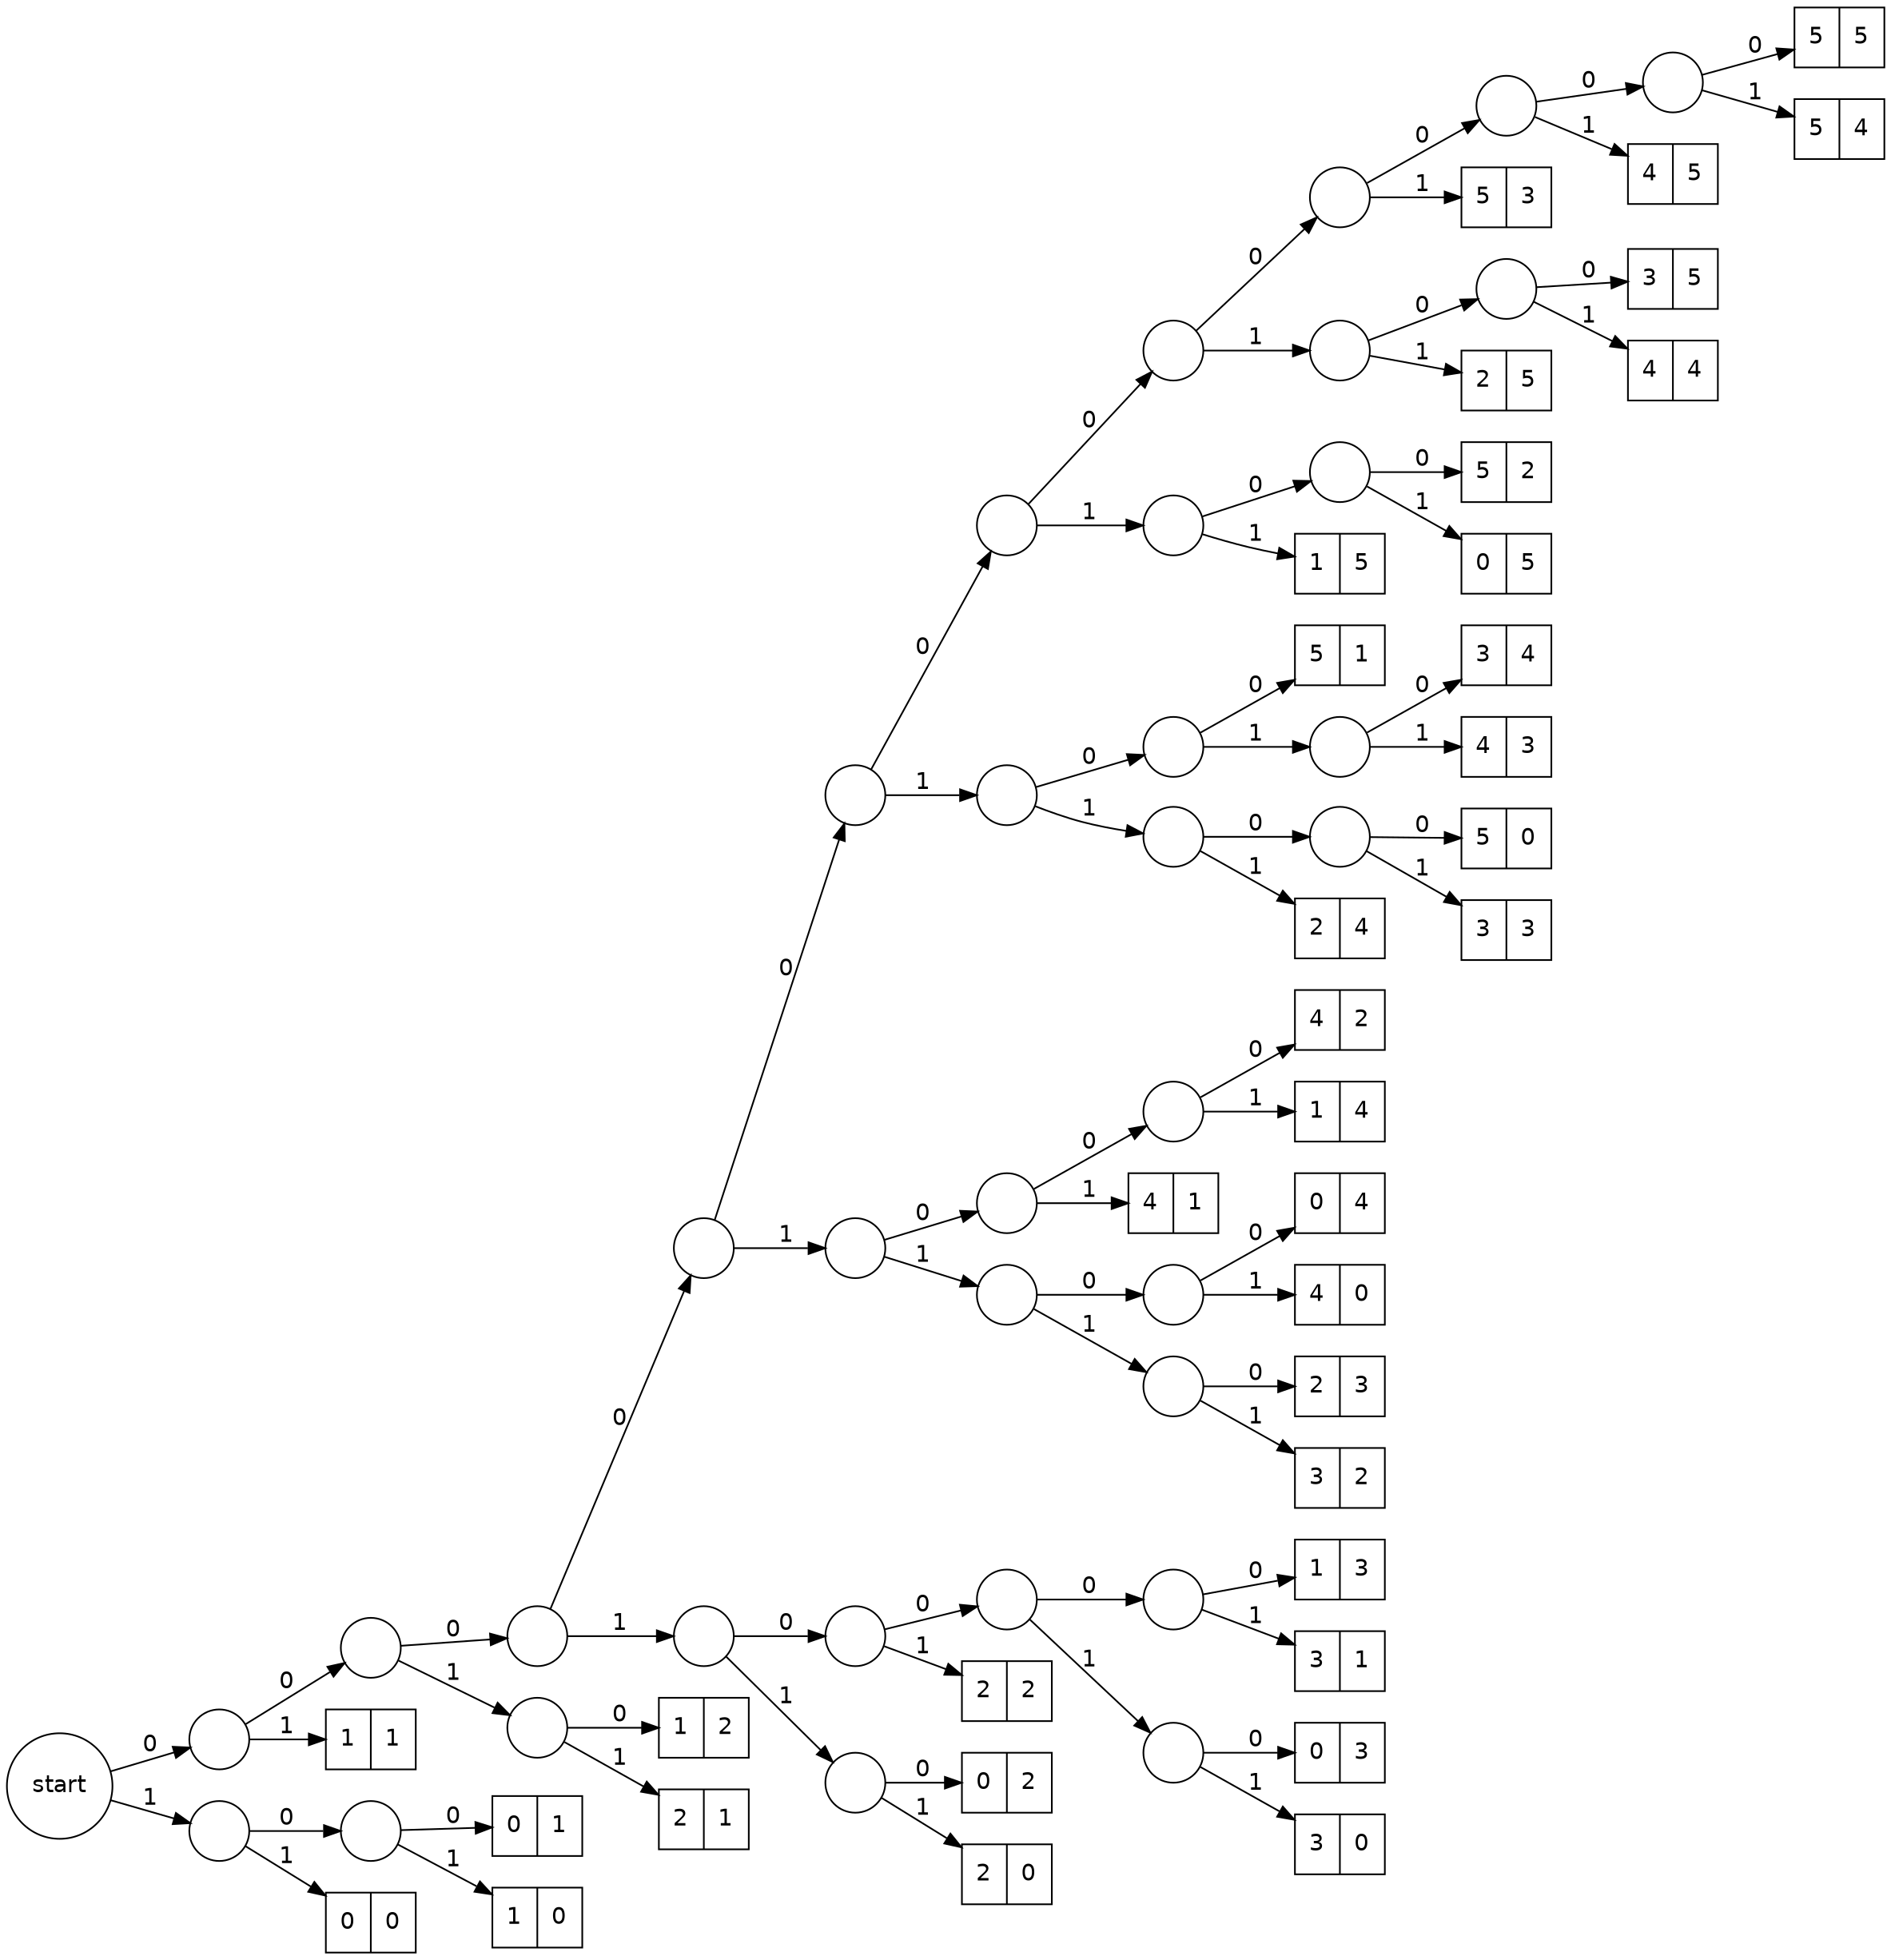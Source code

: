 digraph huffman {
  node [fontname="DejaVuSans"];
  edge [fontname="DejaVuSans"];
  margin = "0";
  rankdir = "LR";

  start [shape=circle,label="start"];
  start -> n0 [label="0"];
  start -> n1 [label="1"];
  n0 [shape=circle,label=""];
  n0 -> n00 [label="0"];
  n0 -> n01 [label="1"];
  n00 [shape=circle,label=""];
  n00 -> n000 [label="0"];
  n00 -> n001 [label="1"];
  n000 [shape=circle,label=""];
  n000 -> n0000 [label="0"];
  n000 -> n0001 [label="1"];
  n0000 [shape=circle,label=""];
  n0000 -> n00000 [label="0"];
  n0000 -> n00001 [label="1"];
  n00000 [shape=circle,label=""];
  n00000 -> n000000 [label="0"];
  n00000 -> n000001 [label="1"];
  n000000 [shape=circle,label=""];
  n000000 -> n0000000 [label="0"];
  n000000 -> n0000001 [label="1"];
  n0000000 [shape=circle,label=""];
  n0000000 -> n00000000 [label="0"];
  n0000000 -> n00000001 [label="1"];
  n00000000 [shape=circle,label=""];
  n00000000 -> n000000000 [label="0"];
  n00000000 -> n000000001 [label="1"];
  n000000000 [shape=circle,label=""];
  n000000000 -> n0000000000 [label="0"];
  n000000000 -> n0000000001 [label="1"];
  n0000000000 [shape=circle,label=""];
  n0000000000 -> n00000000000 [label="0"];
  n0000000000 -> n00000000001 [label="1"];
  n00000000000 [shape=record,label="{5|5}"];
  n00000000001 [shape=record,label="{5|4}"];
  n0000000001 [shape=record,label="{4|5}"];
  n000000001 [shape=record,label="{5|3}"];
  n00000001 [shape=circle,label=""];
  n00000001 -> n000000010 [label="0"];
  n00000001 -> n000000011 [label="1"];
  n000000010 [shape=circle,label=""];
  n000000010 -> n0000000100 [label="0"];
  n000000010 -> n0000000101 [label="1"];
  n0000000100 [shape=record,label="{3|5}"];
  n0000000101 [shape=record,label="{4|4}"];
  n000000011 [shape=record,label="{2|5}"];
  n0000001 [shape=circle,label=""];
  n0000001 -> n00000010 [label="0"];
  n0000001 -> n00000011 [label="1"];
  n00000010 [shape=circle,label=""];
  n00000010 -> n000000100 [label="0"];
  n00000010 -> n000000101 [label="1"];
  n000000100 [shape=record,label="{5|2}"];
  n000000101 [shape=record,label="{0|5}"];
  n00000011 [shape=record,label="{1|5}"];
  n000001 [shape=circle,label=""];
  n000001 -> n0000010 [label="0"];
  n000001 -> n0000011 [label="1"];
  n0000010 [shape=circle,label=""];
  n0000010 -> n00000100 [label="0"];
  n0000010 -> n00000101 [label="1"];
  n00000100 [shape=record,label="{5|1}"];
  n00000101 [shape=circle,label=""];
  n00000101 -> n000001010 [label="0"];
  n00000101 -> n000001011 [label="1"];
  n000001010 [shape=record,label="{3|4}"];
  n000001011 [shape=record,label="{4|3}"];
  n0000011 [shape=circle,label=""];
  n0000011 -> n00000110 [label="0"];
  n0000011 -> n00000111 [label="1"];
  n00000110 [shape=circle,label=""];
  n00000110 -> n000001100 [label="0"];
  n00000110 -> n000001101 [label="1"];
  n000001100 [shape=record,label="{5|0}"];
  n000001101 [shape=record,label="{3|3}"];
  n00000111 [shape=record,label="{2|4}"];
  n00001 [shape=circle,label=""];
  n00001 -> n000010 [label="0"];
  n00001 -> n000011 [label="1"];
  n000010 [shape=circle,label=""];
  n000010 -> n0000100 [label="0"];
  n000010 -> n0000101 [label="1"];
  n0000100 [shape=circle,label=""];
  n0000100 -> n00001000 [label="0"];
  n0000100 -> n00001001 [label="1"];
  n00001000 [shape=record,label="{4|2}"];
  n00001001 [shape=record,label="{1|4}"];
  n0000101 [shape=record,label="{4|1}"];
  n000011 [shape=circle,label=""];
  n000011 -> n0000110 [label="0"];
  n000011 -> n0000111 [label="1"];
  n0000110 [shape=circle,label=""];
  n0000110 -> n00001100 [label="0"];
  n0000110 -> n00001101 [label="1"];
  n00001100 [shape=record,label="{0|4}"];
  n00001101 [shape=record,label="{4|0}"];
  n0000111 [shape=circle,label=""];
  n0000111 -> n00001110 [label="0"];
  n0000111 -> n00001111 [label="1"];
  n00001110 [shape=record,label="{2|3}"];
  n00001111 [shape=record,label="{3|2}"];
  n0001 [shape=circle,label=""];
  n0001 -> n00010 [label="0"];
  n0001 -> n00011 [label="1"];
  n00010 [shape=circle,label=""];
  n00010 -> n000100 [label="0"];
  n00010 -> n000101 [label="1"];
  n000100 [shape=circle,label=""];
  n000100 -> n0001000 [label="0"];
  n000100 -> n0001001 [label="1"];
  n0001000 [shape=circle,label=""];
  n0001000 -> n00010000 [label="0"];
  n0001000 -> n00010001 [label="1"];
  n00010000 [shape=record,label="{1|3}"];
  n00010001 [shape=record,label="{3|1}"];
  n0001001 [shape=circle,label=""];
  n0001001 -> n00010010 [label="0"];
  n0001001 -> n00010011 [label="1"];
  n00010010 [shape=record,label="{0|3}"];
  n00010011 [shape=record,label="{3|0}"];
  n000101 [shape=record,label="{2|2}"];
  n00011 [shape=circle,label=""];
  n00011 -> n000110 [label="0"];
  n00011 -> n000111 [label="1"];
  n000110 [shape=record,label="{0|2}"];
  n000111 [shape=record,label="{2|0}"];
  n001 [shape=circle,label=""];
  n001 -> n0010 [label="0"];
  n001 -> n0011 [label="1"];
  n0010 [shape=record,label="{1|2}"];
  n0011 [shape=record,label="{2|1}"];
  n01 [shape=record,label="{1|1}"];
  n1 [shape=circle,label=""];
  n1 -> n10 [label="0"];
  n1 -> n11 [label="1"];
  n10 [shape=circle,label=""];
  n10 -> n100 [label="0"];
  n10 -> n101 [label="1"];
  n100 [shape=record,label="{0|1}"];
  n101 [shape=record,label="{1|0}"];
  n11 [shape=record,label="{0|0}"];
}
